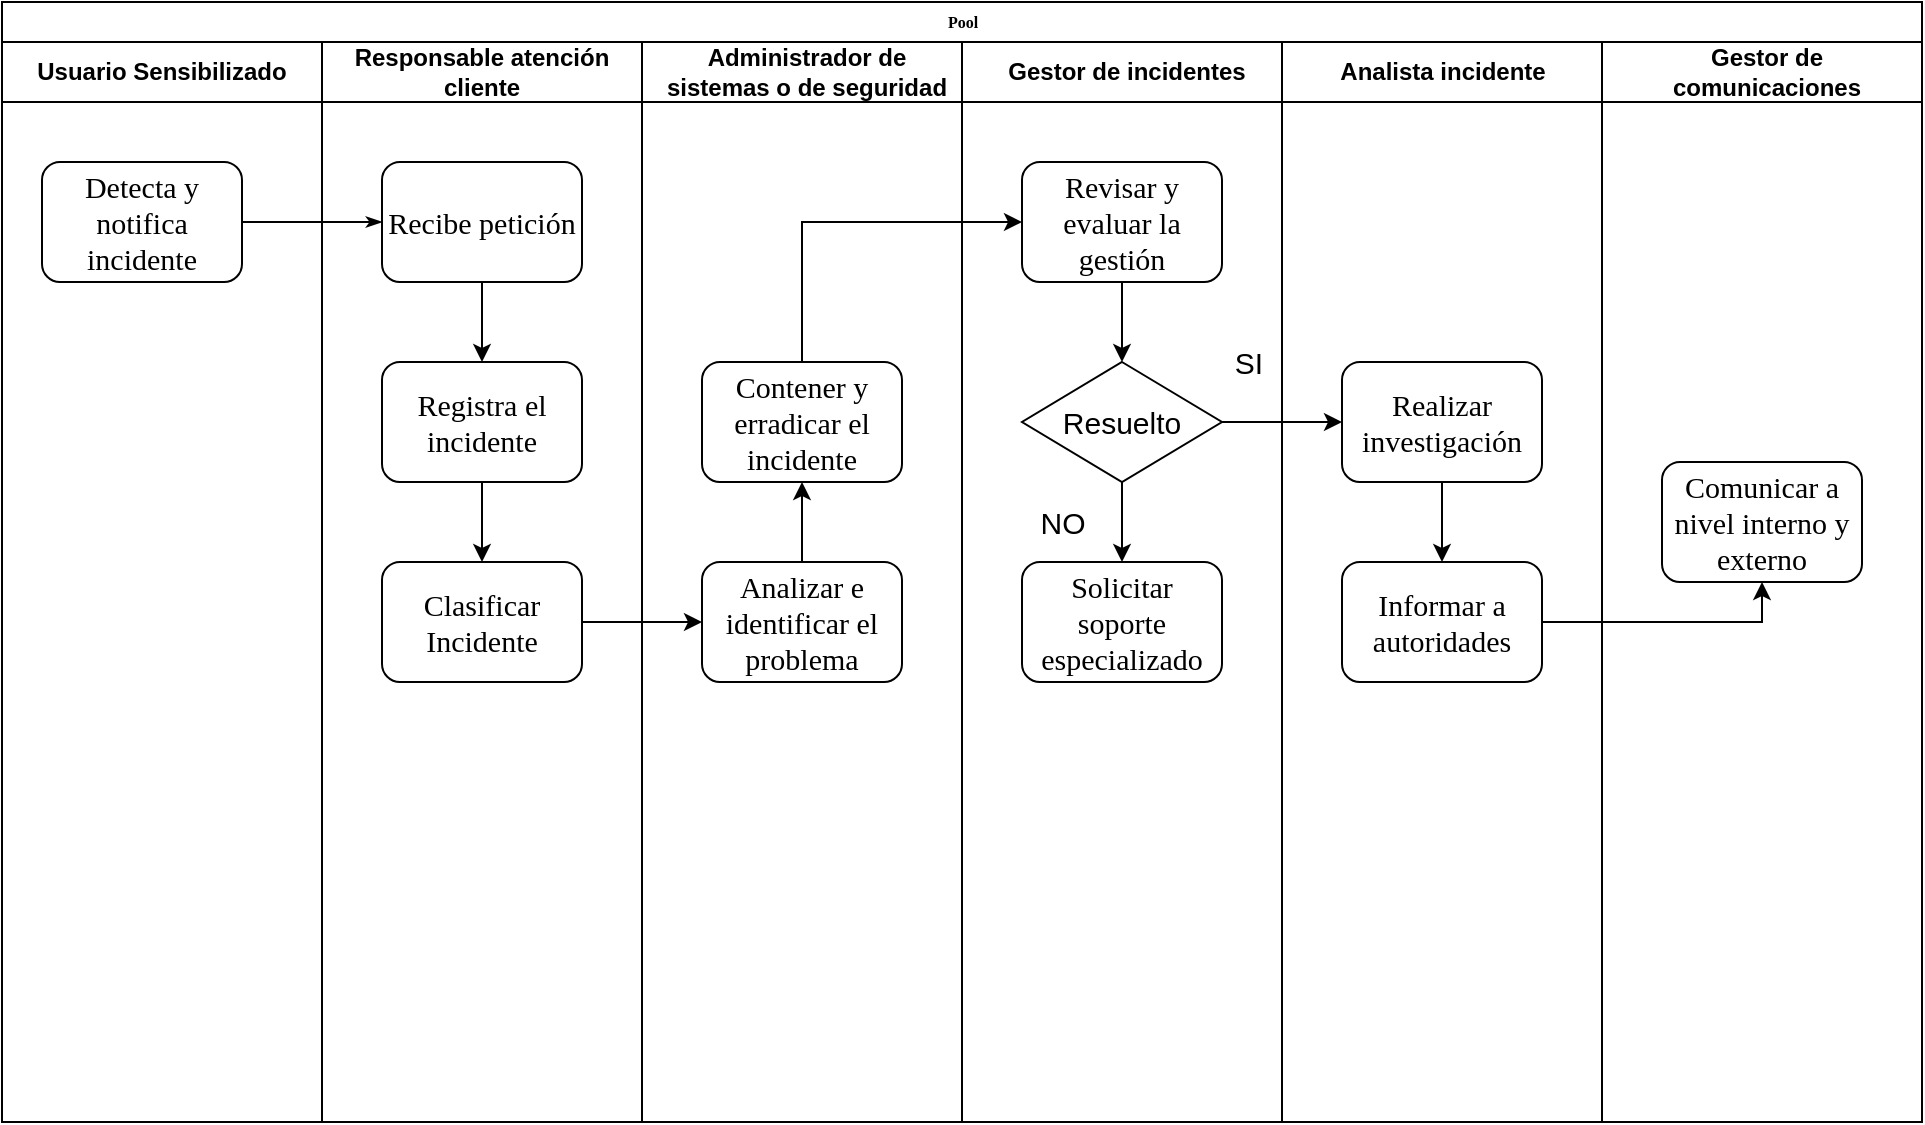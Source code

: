 <mxfile version="21.6.2" type="github">
  <diagram name="Page-1" id="74e2e168-ea6b-b213-b513-2b3c1d86103e">
    <mxGraphModel dx="1434" dy="782" grid="1" gridSize="10" guides="1" tooltips="1" connect="1" arrows="1" fold="1" page="1" pageScale="1" pageWidth="1100" pageHeight="850" background="none" math="0" shadow="0">
      <root>
        <mxCell id="0" />
        <mxCell id="1" parent="0" />
        <mxCell id="77e6c97f196da883-1" value="Pool" style="swimlane;html=1;childLayout=stackLayout;startSize=20;rounded=0;shadow=0;labelBackgroundColor=none;strokeWidth=1;fontFamily=Verdana;fontSize=8;align=center;" parent="1" vertex="1">
          <mxGeometry x="70" y="40" width="960" height="560" as="geometry" />
        </mxCell>
        <mxCell id="77e6c97f196da883-2" value="Usuario Sensibilizado" style="swimlane;html=1;startSize=30;whiteSpace=wrap;" parent="77e6c97f196da883-1" vertex="1">
          <mxGeometry y="20" width="160" height="540" as="geometry" />
        </mxCell>
        <mxCell id="77e6c97f196da883-8" value="Detecta y notifica incidente" style="rounded=1;whiteSpace=wrap;html=1;shadow=0;labelBackgroundColor=none;strokeWidth=1;fontFamily=Verdana;fontSize=15;align=center;" parent="77e6c97f196da883-2" vertex="1">
          <mxGeometry x="20" y="60" width="100" height="60" as="geometry" />
        </mxCell>
        <mxCell id="77e6c97f196da883-26" style="edgeStyle=orthogonalEdgeStyle;rounded=1;html=1;labelBackgroundColor=none;startArrow=none;startFill=0;startSize=5;endArrow=classicThin;endFill=1;endSize=5;jettySize=auto;orthogonalLoop=1;strokeWidth=1;fontFamily=Verdana;fontSize=8" parent="77e6c97f196da883-1" source="77e6c97f196da883-8" target="77e6c97f196da883-11" edge="1">
          <mxGeometry relative="1" as="geometry" />
        </mxCell>
        <mxCell id="77e6c97f196da883-3" value="Responsable atención cliente" style="swimlane;html=1;startSize=30;whiteSpace=wrap;" parent="77e6c97f196da883-1" vertex="1">
          <mxGeometry x="160" y="20" width="160" height="540" as="geometry" />
        </mxCell>
        <mxCell id="xwWplqwxfc8pSK3iib9Y-2" style="edgeStyle=orthogonalEdgeStyle;rounded=0;orthogonalLoop=1;jettySize=auto;html=1;" edge="1" parent="77e6c97f196da883-3" source="77e6c97f196da883-11" target="xwWplqwxfc8pSK3iib9Y-1">
          <mxGeometry relative="1" as="geometry" />
        </mxCell>
        <mxCell id="77e6c97f196da883-11" value="Recibe petición" style="rounded=1;whiteSpace=wrap;html=1;shadow=0;labelBackgroundColor=none;strokeWidth=1;fontFamily=Verdana;fontSize=15;align=center;" parent="77e6c97f196da883-3" vertex="1">
          <mxGeometry x="30" y="60" width="100" height="60" as="geometry" />
        </mxCell>
        <mxCell id="o0FgMDYgUWWKKPsyctwP-3" value="Clasificar Incidente" style="rounded=1;whiteSpace=wrap;html=1;shadow=0;labelBackgroundColor=none;strokeWidth=1;fontFamily=Verdana;fontSize=15;align=center;" parent="77e6c97f196da883-3" vertex="1">
          <mxGeometry x="30" y="260" width="100" height="60" as="geometry" />
        </mxCell>
        <mxCell id="xwWplqwxfc8pSK3iib9Y-6" style="edgeStyle=orthogonalEdgeStyle;rounded=0;orthogonalLoop=1;jettySize=auto;html=1;" edge="1" parent="77e6c97f196da883-3" source="xwWplqwxfc8pSK3iib9Y-1" target="o0FgMDYgUWWKKPsyctwP-3">
          <mxGeometry relative="1" as="geometry" />
        </mxCell>
        <mxCell id="xwWplqwxfc8pSK3iib9Y-1" value="Registra el incidente" style="rounded=1;whiteSpace=wrap;html=1;shadow=0;labelBackgroundColor=none;strokeWidth=1;fontFamily=Verdana;fontSize=15;align=center;" vertex="1" parent="77e6c97f196da883-3">
          <mxGeometry x="30" y="160" width="100" height="60" as="geometry" />
        </mxCell>
        <mxCell id="77e6c97f196da883-4" value="Administrador de sistemas o de seguridad" style="swimlane;html=1;startSize=30;whiteSpace=wrap;spacingLeft=10;spacingRight=5;" parent="77e6c97f196da883-1" vertex="1">
          <mxGeometry x="320" y="20" width="160" height="540" as="geometry" />
        </mxCell>
        <mxCell id="xwWplqwxfc8pSK3iib9Y-8" style="edgeStyle=orthogonalEdgeStyle;rounded=0;orthogonalLoop=1;jettySize=auto;html=1;" edge="1" parent="77e6c97f196da883-4" source="xwWplqwxfc8pSK3iib9Y-4" target="xwWplqwxfc8pSK3iib9Y-5">
          <mxGeometry relative="1" as="geometry" />
        </mxCell>
        <mxCell id="xwWplqwxfc8pSK3iib9Y-4" value="Analizar e identificar el problema" style="rounded=1;whiteSpace=wrap;html=1;shadow=0;labelBackgroundColor=none;strokeWidth=1;fontFamily=Verdana;fontSize=15;align=center;" vertex="1" parent="77e6c97f196da883-4">
          <mxGeometry x="30" y="260" width="100" height="60" as="geometry" />
        </mxCell>
        <mxCell id="xwWplqwxfc8pSK3iib9Y-5" value="Contener y erradicar el incidente" style="rounded=1;whiteSpace=wrap;html=1;shadow=0;labelBackgroundColor=none;strokeWidth=1;fontFamily=Verdana;fontSize=15;align=center;" vertex="1" parent="77e6c97f196da883-4">
          <mxGeometry x="30" y="160" width="100" height="60" as="geometry" />
        </mxCell>
        <mxCell id="77e6c97f196da883-5" value="Gestor de incidentes" style="swimlane;html=1;startSize=30;whiteSpace=wrap;spacing=2;spacingLeft=9;spacingRight=4;" parent="77e6c97f196da883-1" vertex="1">
          <mxGeometry x="480" y="20" width="160" height="540" as="geometry" />
        </mxCell>
        <mxCell id="xwWplqwxfc8pSK3iib9Y-14" style="edgeStyle=orthogonalEdgeStyle;rounded=0;orthogonalLoop=1;jettySize=auto;html=1;" edge="1" parent="77e6c97f196da883-5" source="xwWplqwxfc8pSK3iib9Y-10" target="xwWplqwxfc8pSK3iib9Y-11">
          <mxGeometry relative="1" as="geometry" />
        </mxCell>
        <mxCell id="xwWplqwxfc8pSK3iib9Y-10" value="Revisar y evaluar la gestión" style="rounded=1;whiteSpace=wrap;html=1;shadow=0;labelBackgroundColor=none;strokeWidth=1;fontFamily=Verdana;fontSize=15;align=center;" vertex="1" parent="77e6c97f196da883-5">
          <mxGeometry x="30" y="60" width="100" height="60" as="geometry" />
        </mxCell>
        <mxCell id="xwWplqwxfc8pSK3iib9Y-11" value="Resuelto" style="rhombus;whiteSpace=wrap;html=1;fontSize=15;" vertex="1" parent="77e6c97f196da883-5">
          <mxGeometry x="30" y="160" width="100" height="60" as="geometry" />
        </mxCell>
        <mxCell id="xwWplqwxfc8pSK3iib9Y-48" value="Solicitar soporte especializado" style="rounded=1;whiteSpace=wrap;html=1;shadow=0;labelBackgroundColor=none;strokeWidth=1;fontFamily=Verdana;fontSize=15;align=center;" vertex="1" parent="77e6c97f196da883-5">
          <mxGeometry x="30" y="260" width="100" height="60" as="geometry" />
        </mxCell>
        <mxCell id="xwWplqwxfc8pSK3iib9Y-49" style="edgeStyle=orthogonalEdgeStyle;rounded=0;orthogonalLoop=1;jettySize=auto;html=1;entryX=0.5;entryY=0;entryDx=0;entryDy=0;exitX=0.5;exitY=1;exitDx=0;exitDy=0;" edge="1" parent="77e6c97f196da883-5" source="xwWplqwxfc8pSK3iib9Y-11" target="xwWplqwxfc8pSK3iib9Y-48">
          <mxGeometry relative="1" as="geometry">
            <mxPoint x="260" y="250" as="targetPoint" />
            <Array as="points">
              <mxPoint x="80" y="250" />
              <mxPoint x="80" y="250" />
            </Array>
          </mxGeometry>
        </mxCell>
        <mxCell id="xwWplqwxfc8pSK3iib9Y-51" value="NO" style="edgeLabel;html=1;align=center;verticalAlign=middle;resizable=0;points=[];fontSize=15;" vertex="1" connectable="0" parent="xwWplqwxfc8pSK3iib9Y-49">
          <mxGeometry relative="1" as="geometry">
            <mxPoint x="-30" as="offset" />
          </mxGeometry>
        </mxCell>
        <mxCell id="xwWplqwxfc8pSK3iib9Y-7" style="edgeStyle=orthogonalEdgeStyle;rounded=0;orthogonalLoop=1;jettySize=auto;html=1;" edge="1" parent="77e6c97f196da883-1" source="o0FgMDYgUWWKKPsyctwP-3" target="xwWplqwxfc8pSK3iib9Y-4">
          <mxGeometry relative="1" as="geometry" />
        </mxCell>
        <mxCell id="77e6c97f196da883-6" value="Analista incidente" style="swimlane;html=1;startSize=30;" parent="77e6c97f196da883-1" vertex="1">
          <mxGeometry x="640" y="20" width="160" height="540" as="geometry" />
        </mxCell>
        <mxCell id="xwWplqwxfc8pSK3iib9Y-44" style="edgeStyle=orthogonalEdgeStyle;rounded=0;orthogonalLoop=1;jettySize=auto;html=1;" edge="1" parent="77e6c97f196da883-6" source="xwWplqwxfc8pSK3iib9Y-15" target="xwWplqwxfc8pSK3iib9Y-43">
          <mxGeometry relative="1" as="geometry" />
        </mxCell>
        <mxCell id="xwWplqwxfc8pSK3iib9Y-15" value="Realizar investigación" style="rounded=1;whiteSpace=wrap;html=1;shadow=0;labelBackgroundColor=none;strokeWidth=1;fontFamily=Verdana;fontSize=15;align=center;" vertex="1" parent="77e6c97f196da883-6">
          <mxGeometry x="30" y="160" width="100" height="60" as="geometry" />
        </mxCell>
        <mxCell id="xwWplqwxfc8pSK3iib9Y-43" value="Informar a autoridades" style="rounded=1;whiteSpace=wrap;html=1;shadow=0;labelBackgroundColor=none;strokeWidth=1;fontFamily=Verdana;fontSize=15;align=center;" vertex="1" parent="77e6c97f196da883-6">
          <mxGeometry x="30" y="260" width="100" height="60" as="geometry" />
        </mxCell>
        <mxCell id="77e6c97f196da883-7" value="Gestor de comunicaciones" style="swimlane;html=1;startSize=30;spacingLeft=10;spacingRight=5;whiteSpace=wrap;" parent="77e6c97f196da883-1" vertex="1">
          <mxGeometry x="800" y="20" width="160" height="540" as="geometry" />
        </mxCell>
        <mxCell id="xwWplqwxfc8pSK3iib9Y-45" value="Comunicar a nivel interno y externo" style="rounded=1;whiteSpace=wrap;html=1;shadow=0;labelBackgroundColor=none;strokeWidth=1;fontFamily=Verdana;fontSize=15;align=center;" vertex="1" parent="77e6c97f196da883-7">
          <mxGeometry x="30" y="210" width="100" height="60" as="geometry" />
        </mxCell>
        <mxCell id="xwWplqwxfc8pSK3iib9Y-53" style="edgeStyle=orthogonalEdgeStyle;rounded=0;orthogonalLoop=1;jettySize=auto;html=1;entryX=0.5;entryY=1;entryDx=0;entryDy=0;" edge="1" parent="77e6c97f196da883-1" source="xwWplqwxfc8pSK3iib9Y-43" target="xwWplqwxfc8pSK3iib9Y-45">
          <mxGeometry relative="1" as="geometry" />
        </mxCell>
        <mxCell id="xwWplqwxfc8pSK3iib9Y-16" style="edgeStyle=orthogonalEdgeStyle;rounded=0;orthogonalLoop=1;jettySize=auto;html=1;entryX=0;entryY=0.5;entryDx=0;entryDy=0;exitX=1;exitY=0.5;exitDx=0;exitDy=0;" edge="1" parent="77e6c97f196da883-1" source="xwWplqwxfc8pSK3iib9Y-11" target="xwWplqwxfc8pSK3iib9Y-15">
          <mxGeometry relative="1" as="geometry">
            <mxPoint x="560" y="350" as="sourcePoint" />
            <mxPoint x="670" y="380" as="targetPoint" />
            <Array as="points">
              <mxPoint x="660" y="210" />
              <mxPoint x="660" y="210" />
            </Array>
          </mxGeometry>
        </mxCell>
        <mxCell id="xwWplqwxfc8pSK3iib9Y-47" value="SI" style="edgeLabel;html=1;align=center;verticalAlign=middle;resizable=0;points=[];fontSize=15;" vertex="1" connectable="0" parent="xwWplqwxfc8pSK3iib9Y-16">
          <mxGeometry x="-0.267" y="1" relative="1" as="geometry">
            <mxPoint x="-9" y="-29" as="offset" />
          </mxGeometry>
        </mxCell>
        <mxCell id="xwWplqwxfc8pSK3iib9Y-54" style="edgeStyle=orthogonalEdgeStyle;rounded=0;orthogonalLoop=1;jettySize=auto;html=1;entryX=0;entryY=0.5;entryDx=0;entryDy=0;exitX=0.5;exitY=0;exitDx=0;exitDy=0;" edge="1" parent="77e6c97f196da883-1" source="xwWplqwxfc8pSK3iib9Y-5" target="xwWplqwxfc8pSK3iib9Y-10">
          <mxGeometry relative="1" as="geometry" />
        </mxCell>
      </root>
    </mxGraphModel>
  </diagram>
</mxfile>
